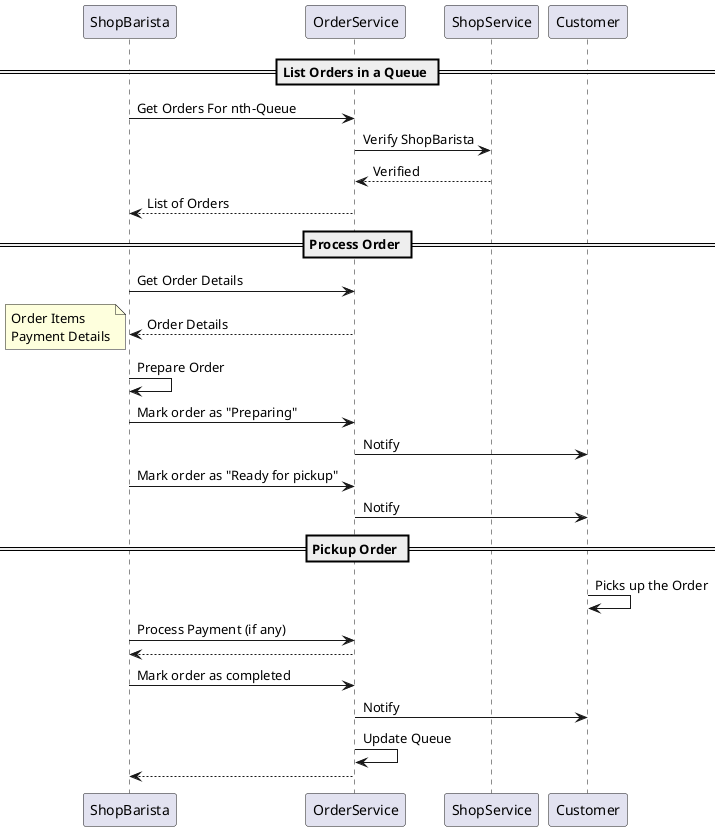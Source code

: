 @startuml

== List Orders in a Queue ==

ShopBarista -> OrderService: Get Orders For nth-Queue

OrderService -> ShopService: Verify ShopBarista

OrderService <-- ShopService: Verified

ShopBarista <-- OrderService: List of Orders

== Process Order ==

ShopBarista -> OrderService: Get Order Details

ShopBarista <-- OrderService: Order Details

note left
Order Items
Payment Details
end note

ShopBarista -> ShopBarista: Prepare Order

ShopBarista -> OrderService: Mark order as "Preparing"

OrderService -> Customer: Notify

ShopBarista -> OrderService: Mark order as "Ready for pickup"

OrderService -> Customer: Notify

== Pickup Order ==

Customer -> Customer: Picks up the Order
ShopBarista -> OrderService: Process Payment (if any)
ShopBarista <-- OrderService

ShopBarista -> OrderService: Mark order as completed
OrderService -> Customer: Notify

OrderService -> OrderService: Update Queue

ShopBarista <-- OrderService

@enduml